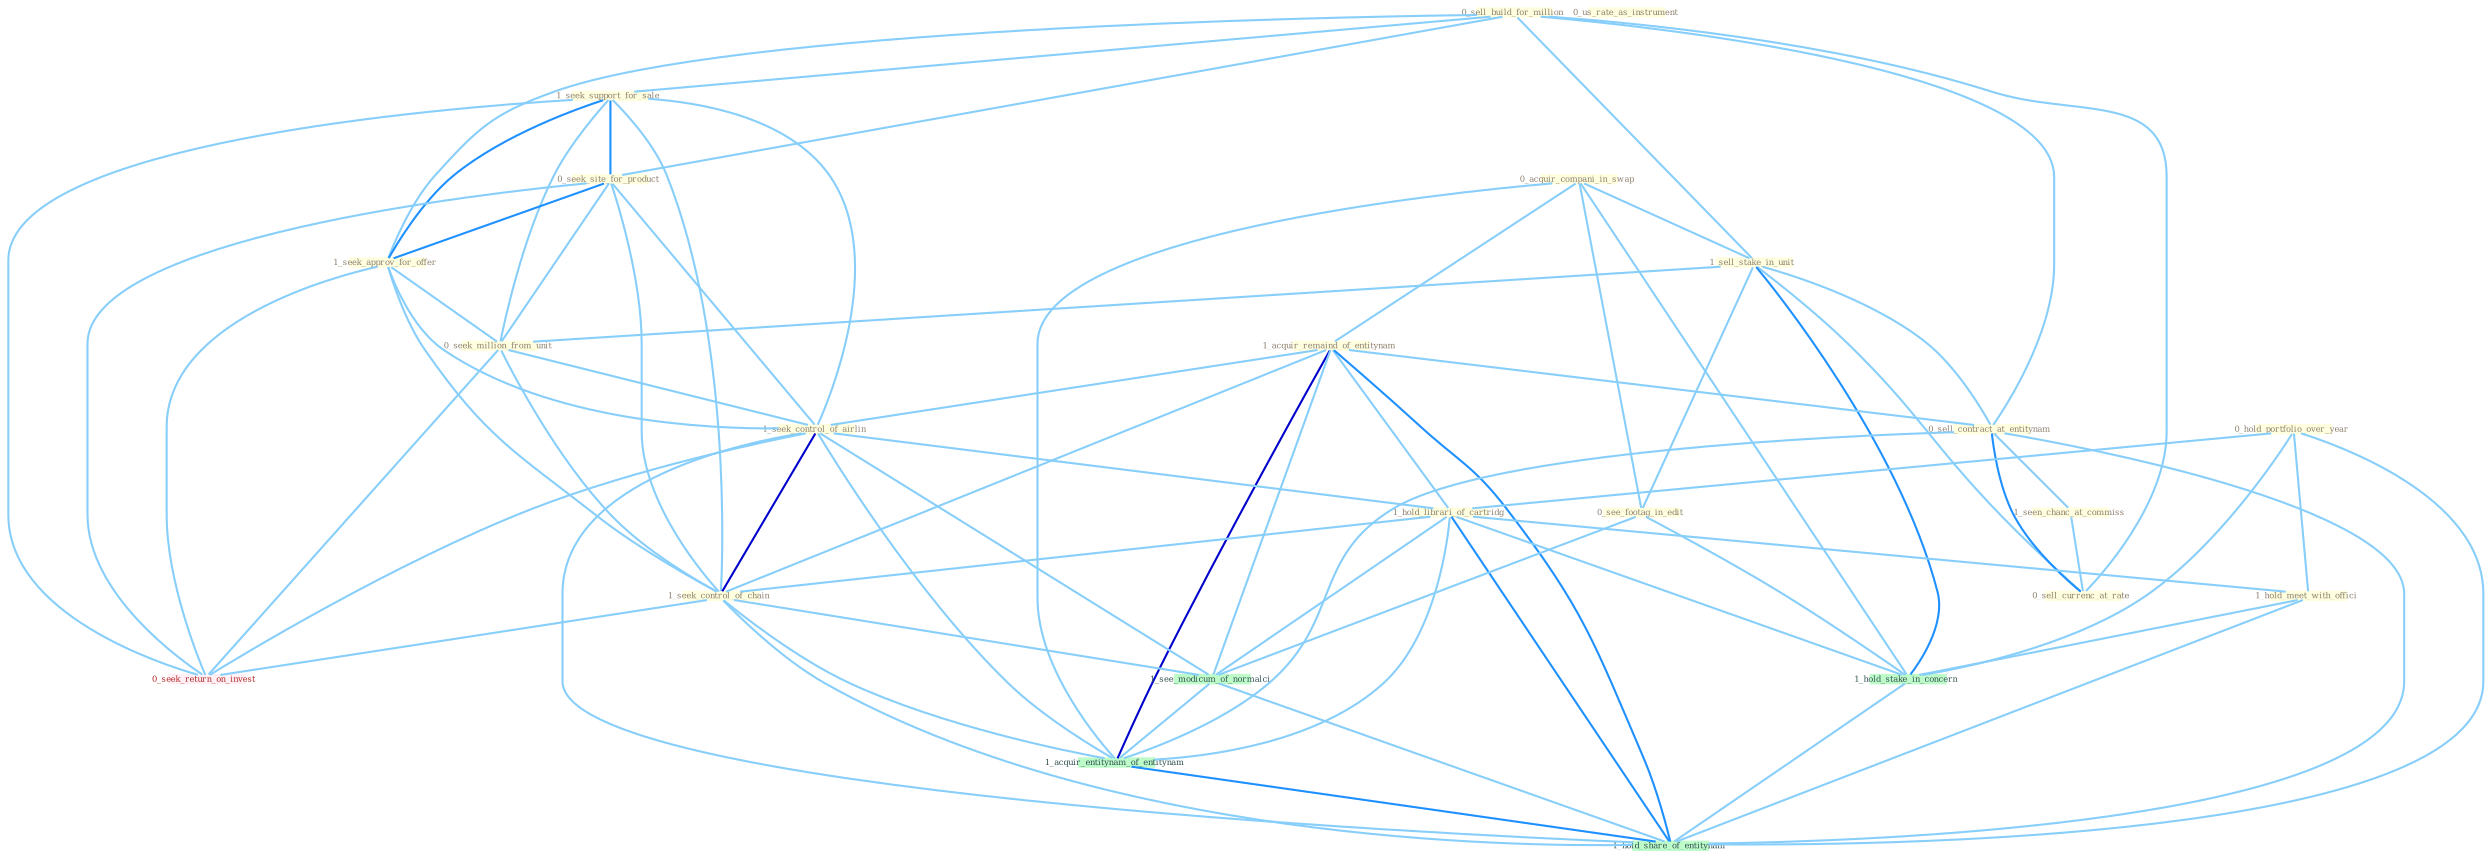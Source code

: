 Graph G{ 
    node
    [shape=polygon,style=filled,width=.5,height=.06,color="#BDFCC9",fixedsize=true,fontsize=4,
    fontcolor="#2f4f4f"];
    {node
    [color="#ffffe0", fontcolor="#8b7d6b"] "0_sell_build_for_million " "1_seek_support_for_sale " "0_seek_site_for_product " "0_acquir_compani_in_swap " "1_sell_stake_in_unit " "1_acquir_remaind_of_entitynam " "1_seek_approv_for_offer " "0_sell_contract_at_entitynam " "0_us_rate_as_instrument " "0_seek_million_from_unit " "1_seek_control_of_airlin " "0_hold_portfolio_over_year " "1_seen_chanc_at_commiss " "1_hold_librari_of_cartridg " "0_see_footag_in_edit " "1_seek_control_of_chain " "0_sell_currenc_at_rate " "1_hold_meet_with_offici "}
{node [color="#fff0f5", fontcolor="#b22222"] "0_seek_return_on_invest "}
edge [color="#B0E2FF"];

	"0_sell_build_for_million " -- "1_seek_support_for_sale " [w="1", color="#87cefa" ];
	"0_sell_build_for_million " -- "0_seek_site_for_product " [w="1", color="#87cefa" ];
	"0_sell_build_for_million " -- "1_sell_stake_in_unit " [w="1", color="#87cefa" ];
	"0_sell_build_for_million " -- "1_seek_approv_for_offer " [w="1", color="#87cefa" ];
	"0_sell_build_for_million " -- "0_sell_contract_at_entitynam " [w="1", color="#87cefa" ];
	"0_sell_build_for_million " -- "0_sell_currenc_at_rate " [w="1", color="#87cefa" ];
	"1_seek_support_for_sale " -- "0_seek_site_for_product " [w="2", color="#1e90ff" , len=0.8];
	"1_seek_support_for_sale " -- "1_seek_approv_for_offer " [w="2", color="#1e90ff" , len=0.8];
	"1_seek_support_for_sale " -- "0_seek_million_from_unit " [w="1", color="#87cefa" ];
	"1_seek_support_for_sale " -- "1_seek_control_of_airlin " [w="1", color="#87cefa" ];
	"1_seek_support_for_sale " -- "1_seek_control_of_chain " [w="1", color="#87cefa" ];
	"1_seek_support_for_sale " -- "0_seek_return_on_invest " [w="1", color="#87cefa" ];
	"0_seek_site_for_product " -- "1_seek_approv_for_offer " [w="2", color="#1e90ff" , len=0.8];
	"0_seek_site_for_product " -- "0_seek_million_from_unit " [w="1", color="#87cefa" ];
	"0_seek_site_for_product " -- "1_seek_control_of_airlin " [w="1", color="#87cefa" ];
	"0_seek_site_for_product " -- "1_seek_control_of_chain " [w="1", color="#87cefa" ];
	"0_seek_site_for_product " -- "0_seek_return_on_invest " [w="1", color="#87cefa" ];
	"0_acquir_compani_in_swap " -- "1_sell_stake_in_unit " [w="1", color="#87cefa" ];
	"0_acquir_compani_in_swap " -- "1_acquir_remaind_of_entitynam " [w="1", color="#87cefa" ];
	"0_acquir_compani_in_swap " -- "0_see_footag_in_edit " [w="1", color="#87cefa" ];
	"0_acquir_compani_in_swap " -- "1_hold_stake_in_concern " [w="1", color="#87cefa" ];
	"0_acquir_compani_in_swap " -- "1_acquir_entitynam_of_entitynam " [w="1", color="#87cefa" ];
	"1_sell_stake_in_unit " -- "0_sell_contract_at_entitynam " [w="1", color="#87cefa" ];
	"1_sell_stake_in_unit " -- "0_seek_million_from_unit " [w="1", color="#87cefa" ];
	"1_sell_stake_in_unit " -- "0_see_footag_in_edit " [w="1", color="#87cefa" ];
	"1_sell_stake_in_unit " -- "0_sell_currenc_at_rate " [w="1", color="#87cefa" ];
	"1_sell_stake_in_unit " -- "1_hold_stake_in_concern " [w="2", color="#1e90ff" , len=0.8];
	"1_acquir_remaind_of_entitynam " -- "0_sell_contract_at_entitynam " [w="1", color="#87cefa" ];
	"1_acquir_remaind_of_entitynam " -- "1_seek_control_of_airlin " [w="1", color="#87cefa" ];
	"1_acquir_remaind_of_entitynam " -- "1_hold_librari_of_cartridg " [w="1", color="#87cefa" ];
	"1_acquir_remaind_of_entitynam " -- "1_seek_control_of_chain " [w="1", color="#87cefa" ];
	"1_acquir_remaind_of_entitynam " -- "1_see_modicum_of_normalci " [w="1", color="#87cefa" ];
	"1_acquir_remaind_of_entitynam " -- "1_acquir_entitynam_of_entitynam " [w="3", color="#0000cd" , len=0.6];
	"1_acquir_remaind_of_entitynam " -- "1_hold_share_of_entitynam " [w="2", color="#1e90ff" , len=0.8];
	"1_seek_approv_for_offer " -- "0_seek_million_from_unit " [w="1", color="#87cefa" ];
	"1_seek_approv_for_offer " -- "1_seek_control_of_airlin " [w="1", color="#87cefa" ];
	"1_seek_approv_for_offer " -- "1_seek_control_of_chain " [w="1", color="#87cefa" ];
	"1_seek_approv_for_offer " -- "0_seek_return_on_invest " [w="1", color="#87cefa" ];
	"0_sell_contract_at_entitynam " -- "1_seen_chanc_at_commiss " [w="1", color="#87cefa" ];
	"0_sell_contract_at_entitynam " -- "0_sell_currenc_at_rate " [w="2", color="#1e90ff" , len=0.8];
	"0_sell_contract_at_entitynam " -- "1_acquir_entitynam_of_entitynam " [w="1", color="#87cefa" ];
	"0_sell_contract_at_entitynam " -- "1_hold_share_of_entitynam " [w="1", color="#87cefa" ];
	"0_seek_million_from_unit " -- "1_seek_control_of_airlin " [w="1", color="#87cefa" ];
	"0_seek_million_from_unit " -- "1_seek_control_of_chain " [w="1", color="#87cefa" ];
	"0_seek_million_from_unit " -- "0_seek_return_on_invest " [w="1", color="#87cefa" ];
	"1_seek_control_of_airlin " -- "1_hold_librari_of_cartridg " [w="1", color="#87cefa" ];
	"1_seek_control_of_airlin " -- "1_seek_control_of_chain " [w="3", color="#0000cd" , len=0.6];
	"1_seek_control_of_airlin " -- "0_seek_return_on_invest " [w="1", color="#87cefa" ];
	"1_seek_control_of_airlin " -- "1_see_modicum_of_normalci " [w="1", color="#87cefa" ];
	"1_seek_control_of_airlin " -- "1_acquir_entitynam_of_entitynam " [w="1", color="#87cefa" ];
	"1_seek_control_of_airlin " -- "1_hold_share_of_entitynam " [w="1", color="#87cefa" ];
	"0_hold_portfolio_over_year " -- "1_hold_librari_of_cartridg " [w="1", color="#87cefa" ];
	"0_hold_portfolio_over_year " -- "1_hold_meet_with_offici " [w="1", color="#87cefa" ];
	"0_hold_portfolio_over_year " -- "1_hold_stake_in_concern " [w="1", color="#87cefa" ];
	"0_hold_portfolio_over_year " -- "1_hold_share_of_entitynam " [w="1", color="#87cefa" ];
	"1_seen_chanc_at_commiss " -- "0_sell_currenc_at_rate " [w="1", color="#87cefa" ];
	"1_hold_librari_of_cartridg " -- "1_seek_control_of_chain " [w="1", color="#87cefa" ];
	"1_hold_librari_of_cartridg " -- "1_hold_meet_with_offici " [w="1", color="#87cefa" ];
	"1_hold_librari_of_cartridg " -- "1_hold_stake_in_concern " [w="1", color="#87cefa" ];
	"1_hold_librari_of_cartridg " -- "1_see_modicum_of_normalci " [w="1", color="#87cefa" ];
	"1_hold_librari_of_cartridg " -- "1_acquir_entitynam_of_entitynam " [w="1", color="#87cefa" ];
	"1_hold_librari_of_cartridg " -- "1_hold_share_of_entitynam " [w="2", color="#1e90ff" , len=0.8];
	"0_see_footag_in_edit " -- "1_hold_stake_in_concern " [w="1", color="#87cefa" ];
	"0_see_footag_in_edit " -- "1_see_modicum_of_normalci " [w="1", color="#87cefa" ];
	"1_seek_control_of_chain " -- "0_seek_return_on_invest " [w="1", color="#87cefa" ];
	"1_seek_control_of_chain " -- "1_see_modicum_of_normalci " [w="1", color="#87cefa" ];
	"1_seek_control_of_chain " -- "1_acquir_entitynam_of_entitynam " [w="1", color="#87cefa" ];
	"1_seek_control_of_chain " -- "1_hold_share_of_entitynam " [w="1", color="#87cefa" ];
	"1_hold_meet_with_offici " -- "1_hold_stake_in_concern " [w="1", color="#87cefa" ];
	"1_hold_meet_with_offici " -- "1_hold_share_of_entitynam " [w="1", color="#87cefa" ];
	"1_hold_stake_in_concern " -- "1_hold_share_of_entitynam " [w="1", color="#87cefa" ];
	"1_see_modicum_of_normalci " -- "1_acquir_entitynam_of_entitynam " [w="1", color="#87cefa" ];
	"1_see_modicum_of_normalci " -- "1_hold_share_of_entitynam " [w="1", color="#87cefa" ];
	"1_acquir_entitynam_of_entitynam " -- "1_hold_share_of_entitynam " [w="2", color="#1e90ff" , len=0.8];
}